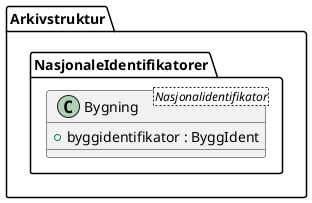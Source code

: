 @startuml
class Arkivstruktur.NasjonaleIdentifikatorer.Bygning <Nasjonalidentifikator> {
  +byggidentifikator : ByggIdent
}
@enduml
